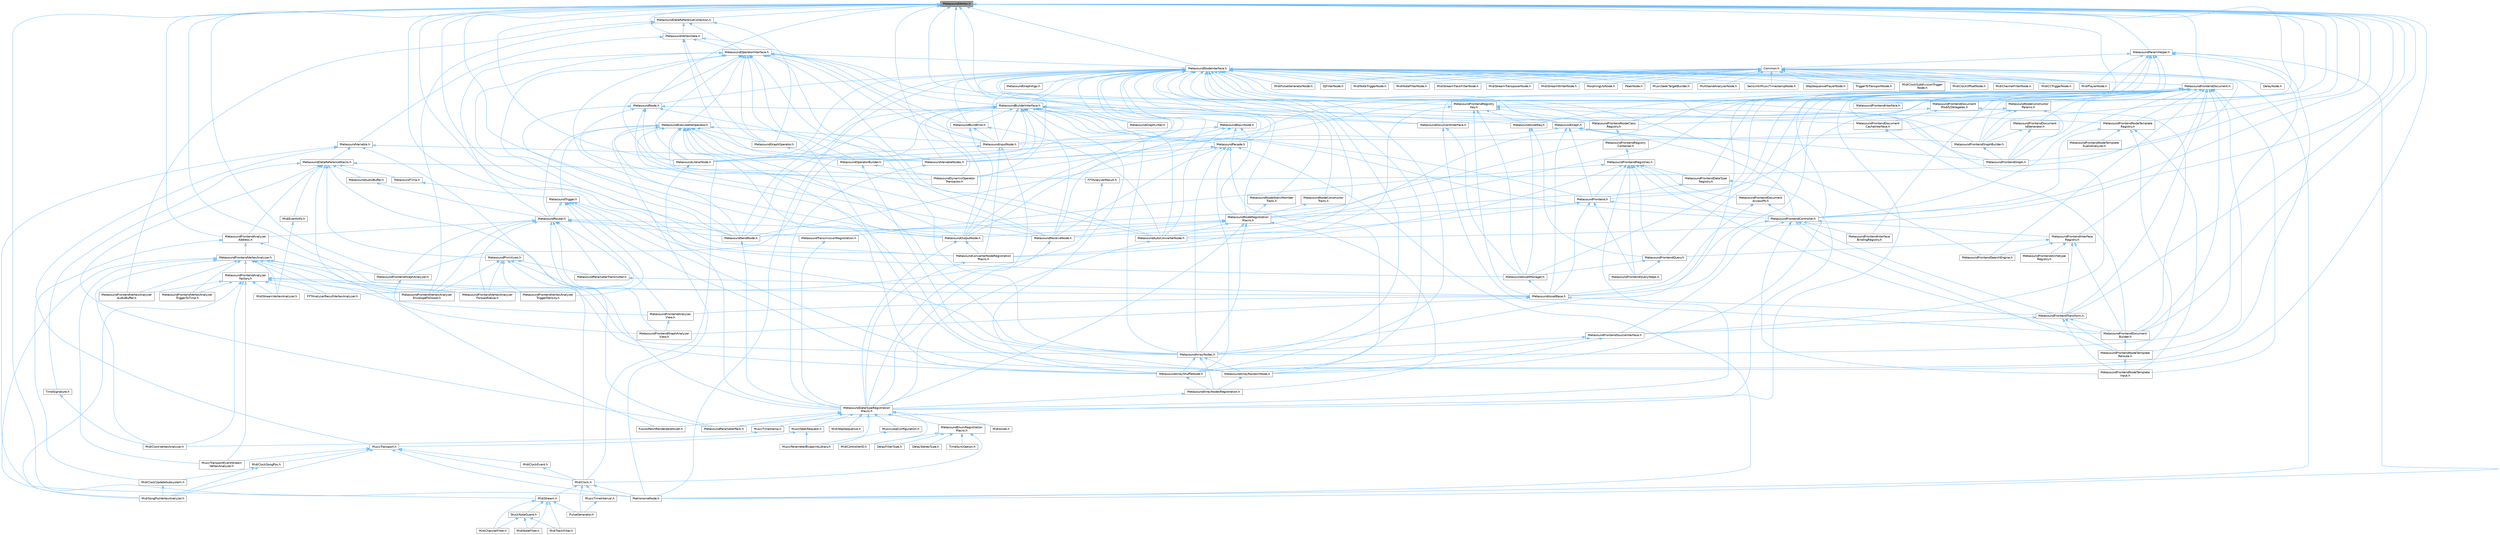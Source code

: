 digraph "MetasoundVertex.h"
{
 // INTERACTIVE_SVG=YES
 // LATEX_PDF_SIZE
  bgcolor="transparent";
  edge [fontname=Helvetica,fontsize=10,labelfontname=Helvetica,labelfontsize=10];
  node [fontname=Helvetica,fontsize=10,shape=box,height=0.2,width=0.4];
  Node1 [id="Node000001",label="MetasoundVertex.h",height=0.2,width=0.4,color="gray40", fillcolor="grey60", style="filled", fontcolor="black",tooltip=" "];
  Node1 -> Node2 [id="edge1_Node000001_Node000002",dir="back",color="steelblue1",style="solid",tooltip=" "];
  Node2 [id="Node000002",label="MetasoundArrayNodes.h",height=0.2,width=0.4,color="grey40", fillcolor="white", style="filled",URL="$de/d05/MetasoundArrayNodes_8h.html",tooltip=" "];
  Node2 -> Node3 [id="edge2_Node000002_Node000003",dir="back",color="steelblue1",style="solid",tooltip=" "];
  Node3 [id="Node000003",label="MetasoundArrayNodesRegistration.h",height=0.2,width=0.4,color="grey40", fillcolor="white", style="filled",URL="$d2/d35/MetasoundArrayNodesRegistration_8h.html",tooltip=" "];
  Node3 -> Node4 [id="edge3_Node000003_Node000004",dir="back",color="steelblue1",style="solid",tooltip=" "];
  Node4 [id="Node000004",label="MetasoundDataTypeRegistration\lMacro.h",height=0.2,width=0.4,color="grey40", fillcolor="white", style="filled",URL="$d1/d2b/MetasoundDataTypeRegistrationMacro_8h.html",tooltip=" "];
  Node4 -> Node5 [id="edge4_Node000004_Node000005",dir="back",color="steelblue1",style="solid",tooltip=" "];
  Node5 [id="Node000005",label="FusionPatchRenderableAsset.h",height=0.2,width=0.4,color="grey40", fillcolor="white", style="filled",URL="$d0/dd5/FusionPatchRenderableAsset_8h.html",tooltip=" "];
  Node4 -> Node6 [id="edge5_Node000004_Node000006",dir="back",color="steelblue1",style="solid",tooltip=" "];
  Node6 [id="Node000006",label="MetasoundEnumRegistration\lMacro.h",height=0.2,width=0.4,color="grey40", fillcolor="white", style="filled",URL="$dd/da6/MetasoundEnumRegistrationMacro_8h.html",tooltip=" "];
  Node6 -> Node7 [id="edge6_Node000006_Node000007",dir="back",color="steelblue1",style="solid",tooltip=" "];
  Node7 [id="Node000007",label="DelayFilterType.h",height=0.2,width=0.4,color="grey40", fillcolor="white", style="filled",URL="$da/d13/DelayFilterType_8h.html",tooltip=" "];
  Node6 -> Node8 [id="edge7_Node000006_Node000008",dir="back",color="steelblue1",style="solid",tooltip=" "];
  Node8 [id="Node000008",label="DelayStereoType.h",height=0.2,width=0.4,color="grey40", fillcolor="white", style="filled",URL="$d4/db3/DelayStereoType_8h.html",tooltip=" "];
  Node6 -> Node9 [id="edge8_Node000006_Node000009",dir="back",color="steelblue1",style="solid",tooltip=" "];
  Node9 [id="Node000009",label="MidiClock.h",height=0.2,width=0.4,color="grey40", fillcolor="white", style="filled",URL="$df/d88/MidiClock_8h.html",tooltip=" "];
  Node9 -> Node10 [id="edge9_Node000009_Node000010",dir="back",color="steelblue1",style="solid",tooltip=" "];
  Node10 [id="Node000010",label="MetronomeNode.h",height=0.2,width=0.4,color="grey40", fillcolor="white", style="filled",URL="$d9/daa/MetronomeNode_8h.html",tooltip=" "];
  Node9 -> Node11 [id="edge10_Node000009_Node000011",dir="back",color="steelblue1",style="solid",tooltip=" "];
  Node11 [id="Node000011",label="MidiStream.h",height=0.2,width=0.4,color="grey40", fillcolor="white", style="filled",URL="$d8/ded/MidiStream_8h.html",tooltip=" "];
  Node11 -> Node12 [id="edge11_Node000011_Node000012",dir="back",color="steelblue1",style="solid",tooltip=" "];
  Node12 [id="Node000012",label="MidiChannelFilter.h",height=0.2,width=0.4,color="grey40", fillcolor="white", style="filled",URL="$d3/dab/MidiChannelFilter_8h.html",tooltip=" "];
  Node11 -> Node13 [id="edge12_Node000011_Node000013",dir="back",color="steelblue1",style="solid",tooltip=" "];
  Node13 [id="Node000013",label="MidiNoteFilter.h",height=0.2,width=0.4,color="grey40", fillcolor="white", style="filled",URL="$d4/d05/MidiNoteFilter_8h.html",tooltip=" "];
  Node11 -> Node14 [id="edge13_Node000011_Node000014",dir="back",color="steelblue1",style="solid",tooltip=" "];
  Node14 [id="Node000014",label="MidiTrackFilter.h",height=0.2,width=0.4,color="grey40", fillcolor="white", style="filled",URL="$d0/d2f/MidiTrackFilter_8h.html",tooltip=" "];
  Node11 -> Node15 [id="edge14_Node000011_Node000015",dir="back",color="steelblue1",style="solid",tooltip=" "];
  Node15 [id="Node000015",label="PulseGenerator.h",height=0.2,width=0.4,color="grey40", fillcolor="white", style="filled",URL="$da/db3/PulseGenerator_8h.html",tooltip=" "];
  Node11 -> Node16 [id="edge15_Node000011_Node000016",dir="back",color="steelblue1",style="solid",tooltip=" "];
  Node16 [id="Node000016",label="StuckNoteGuard.h",height=0.2,width=0.4,color="grey40", fillcolor="white", style="filled",URL="$df/dcf/StuckNoteGuard_8h.html",tooltip=" "];
  Node16 -> Node12 [id="edge16_Node000016_Node000012",dir="back",color="steelblue1",style="solid",tooltip=" "];
  Node16 -> Node13 [id="edge17_Node000016_Node000013",dir="back",color="steelblue1",style="solid",tooltip=" "];
  Node16 -> Node14 [id="edge18_Node000016_Node000014",dir="back",color="steelblue1",style="solid",tooltip=" "];
  Node9 -> Node17 [id="edge19_Node000009_Node000017",dir="back",color="steelblue1",style="solid",tooltip=" "];
  Node17 [id="Node000017",label="MusicTimeInterval.h",height=0.2,width=0.4,color="grey40", fillcolor="white", style="filled",URL="$dc/da7/MusicTimeInterval_8h.html",tooltip=" "];
  Node17 -> Node15 [id="edge20_Node000017_Node000015",dir="back",color="steelblue1",style="solid",tooltip=" "];
  Node9 -> Node15 [id="edge21_Node000009_Node000015",dir="back",color="steelblue1",style="solid",tooltip=" "];
  Node6 -> Node18 [id="edge22_Node000006_Node000018",dir="back",color="steelblue1",style="solid",tooltip=" "];
  Node18 [id="Node000018",label="MidiControllerID.h",height=0.2,width=0.4,color="grey40", fillcolor="white", style="filled",URL="$d0/d53/MidiControllerID_8h.html",tooltip=" "];
  Node6 -> Node19 [id="edge23_Node000006_Node000019",dir="back",color="steelblue1",style="solid",tooltip=" "];
  Node19 [id="Node000019",label="TimeSyncOption.h",height=0.2,width=0.4,color="grey40", fillcolor="white", style="filled",URL="$d4/dc5/HarmonixMetasound_2Public_2HarmonixMetasound_2DataTypes_2TimeSyncOption_8h.html",tooltip=" "];
  Node4 -> Node20 [id="edge24_Node000004_Node000020",dir="back",color="steelblue1",style="solid",tooltip=" "];
  Node20 [id="Node000020",label="MetasoundParameterPack.h",height=0.2,width=0.4,color="grey40", fillcolor="white", style="filled",URL="$d8/d84/MetasoundParameterPack_8h.html",tooltip=" "];
  Node4 -> Node21 [id="edge25_Node000004_Node000021",dir="back",color="steelblue1",style="solid",tooltip=" "];
  Node21 [id="Node000021",label="MidiAsset.h",height=0.2,width=0.4,color="grey40", fillcolor="white", style="filled",URL="$da/d6b/MidiAsset_8h.html",tooltip=" "];
  Node4 -> Node18 [id="edge26_Node000004_Node000018",dir="back",color="steelblue1",style="solid",tooltip=" "];
  Node4 -> Node22 [id="edge27_Node000004_Node000022",dir="back",color="steelblue1",style="solid",tooltip=" "];
  Node22 [id="Node000022",label="MidiStepSequence.h",height=0.2,width=0.4,color="grey40", fillcolor="white", style="filled",URL="$de/dbc/MidiStepSequence_8h.html",tooltip=" "];
  Node4 -> Node23 [id="edge28_Node000004_Node000023",dir="back",color="steelblue1",style="solid",tooltip=" "];
  Node23 [id="Node000023",label="MusicLoopConfiguration.h",height=0.2,width=0.4,color="grey40", fillcolor="white", style="filled",URL="$de/d33/MusicLoopConfiguration_8h.html",tooltip=" "];
  Node23 -> Node24 [id="edge29_Node000023_Node000024",dir="back",color="steelblue1",style="solid",tooltip=" "];
  Node24 [id="Node000024",label="MusicParameterBlueprintLibrary.h",height=0.2,width=0.4,color="grey40", fillcolor="white", style="filled",URL="$d0/d2e/MusicParameterBlueprintLibrary_8h.html",tooltip=" "];
  Node4 -> Node24 [id="edge30_Node000004_Node000024",dir="back",color="steelblue1",style="solid",tooltip=" "];
  Node4 -> Node25 [id="edge31_Node000004_Node000025",dir="back",color="steelblue1",style="solid",tooltip=" "];
  Node25 [id="Node000025",label="MusicSeekRequest.h",height=0.2,width=0.4,color="grey40", fillcolor="white", style="filled",URL="$d0/d38/MusicSeekRequest_8h.html",tooltip=" "];
  Node25 -> Node24 [id="edge32_Node000025_Node000024",dir="back",color="steelblue1",style="solid",tooltip=" "];
  Node25 -> Node26 [id="edge33_Node000025_Node000026",dir="back",color="steelblue1",style="solid",tooltip=" "];
  Node26 [id="Node000026",label="MusicTransport.h",height=0.2,width=0.4,color="grey40", fillcolor="white", style="filled",URL="$d2/d3d/MusicTransport_8h.html",tooltip=" "];
  Node26 -> Node10 [id="edge34_Node000026_Node000010",dir="back",color="steelblue1",style="solid",tooltip=" "];
  Node26 -> Node9 [id="edge35_Node000026_Node000009",dir="back",color="steelblue1",style="solid",tooltip=" "];
  Node26 -> Node27 [id="edge36_Node000026_Node000027",dir="back",color="steelblue1",style="solid",tooltip=" "];
  Node27 [id="Node000027",label="MidiClockEvent.h",height=0.2,width=0.4,color="grey40", fillcolor="white", style="filled",URL="$d7/d7d/MidiClockEvent_8h.html",tooltip=" "];
  Node27 -> Node9 [id="edge37_Node000027_Node000009",dir="back",color="steelblue1",style="solid",tooltip=" "];
  Node26 -> Node28 [id="edge38_Node000026_Node000028",dir="back",color="steelblue1",style="solid",tooltip=" "];
  Node28 [id="Node000028",label="MidiClockSongPos.h",height=0.2,width=0.4,color="grey40", fillcolor="white", style="filled",URL="$d2/d72/MidiClockSongPos_8h.html",tooltip=" "];
  Node28 -> Node29 [id="edge39_Node000028_Node000029",dir="back",color="steelblue1",style="solid",tooltip=" "];
  Node29 [id="Node000029",label="MidiClockUpdateSubsystem.h",height=0.2,width=0.4,color="grey40", fillcolor="white", style="filled",URL="$dc/d52/MidiClockUpdateSubsystem_8h.html",tooltip=" "];
  Node29 -> Node30 [id="edge40_Node000029_Node000030",dir="back",color="steelblue1",style="solid",tooltip=" "];
  Node30 [id="Node000030",label="MidiSongPosVertexAnalyzer.h",height=0.2,width=0.4,color="grey40", fillcolor="white", style="filled",URL="$db/d10/MidiSongPosVertexAnalyzer_8h.html",tooltip=" "];
  Node28 -> Node30 [id="edge41_Node000028_Node000030",dir="back",color="steelblue1",style="solid",tooltip=" "];
  Node26 -> Node30 [id="edge42_Node000026_Node000030",dir="back",color="steelblue1",style="solid",tooltip=" "];
  Node26 -> Node31 [id="edge43_Node000026_Node000031",dir="back",color="steelblue1",style="solid",tooltip=" "];
  Node31 [id="Node000031",label="MusicTransportEventStream\lVertexAnalyzer.h",height=0.2,width=0.4,color="grey40", fillcolor="white", style="filled",URL="$d1/da4/MusicTransportEventStreamVertexAnalyzer_8h.html",tooltip=" "];
  Node4 -> Node32 [id="edge44_Node000004_Node000032",dir="back",color="steelblue1",style="solid",tooltip=" "];
  Node32 [id="Node000032",label="MusicTimestamp.h",height=0.2,width=0.4,color="grey40", fillcolor="white", style="filled",URL="$dc/d8f/MusicTimestamp_8h.html",tooltip=" "];
  Node32 -> Node33 [id="edge45_Node000032_Node000033",dir="back",color="steelblue1",style="solid",tooltip=" "];
  Node33 [id="Node000033",label="MidiClockVertexAnalyzer.h",height=0.2,width=0.4,color="grey40", fillcolor="white", style="filled",URL="$d5/dfa/MidiClockVertexAnalyzer_8h.html",tooltip=" "];
  Node2 -> Node34 [id="edge46_Node000002_Node000034",dir="back",color="steelblue1",style="solid",tooltip=" "];
  Node34 [id="Node000034",label="MetasoundArrayRandomNode.h",height=0.2,width=0.4,color="grey40", fillcolor="white", style="filled",URL="$d3/d94/MetasoundArrayRandomNode_8h.html",tooltip=" "];
  Node34 -> Node3 [id="edge47_Node000034_Node000003",dir="back",color="steelblue1",style="solid",tooltip=" "];
  Node2 -> Node35 [id="edge48_Node000002_Node000035",dir="back",color="steelblue1",style="solid",tooltip=" "];
  Node35 [id="Node000035",label="MetasoundArrayShuffleNode.h",height=0.2,width=0.4,color="grey40", fillcolor="white", style="filled",URL="$db/dcb/MetasoundArrayShuffleNode_8h.html",tooltip=" "];
  Node35 -> Node3 [id="edge49_Node000035_Node000003",dir="back",color="steelblue1",style="solid",tooltip=" "];
  Node1 -> Node35 [id="edge50_Node000001_Node000035",dir="back",color="steelblue1",style="solid",tooltip=" "];
  Node1 -> Node36 [id="edge51_Node000001_Node000036",dir="back",color="steelblue1",style="solid",tooltip=" "];
  Node36 [id="Node000036",label="MetasoundAssetBase.h",height=0.2,width=0.4,color="grey40", fillcolor="white", style="filled",URL="$d5/d81/MetasoundAssetBase_8h.html",tooltip=" "];
  Node36 -> Node37 [id="edge52_Node000036_Node000037",dir="back",color="steelblue1",style="solid",tooltip=" "];
  Node37 [id="Node000037",label="MetasoundFrontendAnalyzer\lView.h",height=0.2,width=0.4,color="grey40", fillcolor="white", style="filled",URL="$d0/d5e/MetasoundFrontendAnalyzerView_8h.html",tooltip=" "];
  Node37 -> Node38 [id="edge53_Node000037_Node000038",dir="back",color="steelblue1",style="solid",tooltip=" "];
  Node38 [id="Node000038",label="MetasoundFrontendGraphAnalyzer\lView.h",height=0.2,width=0.4,color="grey40", fillcolor="white", style="filled",URL="$d6/dd1/MetasoundFrontendGraphAnalyzerView_8h.html",tooltip=" "];
  Node36 -> Node38 [id="edge54_Node000036_Node000038",dir="back",color="steelblue1",style="solid",tooltip=" "];
  Node36 -> Node39 [id="edge55_Node000036_Node000039",dir="back",color="steelblue1",style="solid",tooltip=" "];
  Node39 [id="Node000039",label="MetasoundFrontendTransform.h",height=0.2,width=0.4,color="grey40", fillcolor="white", style="filled",URL="$dc/d48/MetasoundFrontendTransform_8h.html",tooltip=" "];
  Node39 -> Node40 [id="edge56_Node000039_Node000040",dir="back",color="steelblue1",style="solid",tooltip=" "];
  Node40 [id="Node000040",label="MetasoundFrontendDocument\lBuilder.h",height=0.2,width=0.4,color="grey40", fillcolor="white", style="filled",URL="$da/dfa/MetasoundFrontendDocumentBuilder_8h.html",tooltip=" "];
  Node40 -> Node41 [id="edge57_Node000040_Node000041",dir="back",color="steelblue1",style="solid",tooltip=" "];
  Node41 [id="Node000041",label="MetasoundFrontendNodeTemplate\lReroute.h",height=0.2,width=0.4,color="grey40", fillcolor="white", style="filled",URL="$d7/d33/MetasoundFrontendNodeTemplateReroute_8h.html",tooltip=" "];
  Node41 -> Node42 [id="edge58_Node000041_Node000042",dir="back",color="steelblue1",style="solid",tooltip=" "];
  Node42 [id="Node000042",label="MetasoundFrontendNodeTemplate\lInput.h",height=0.2,width=0.4,color="grey40", fillcolor="white", style="filled",URL="$d6/d69/MetasoundFrontendNodeTemplateInput_8h.html",tooltip=" "];
  Node39 -> Node42 [id="edge59_Node000039_Node000042",dir="back",color="steelblue1",style="solid",tooltip=" "];
  Node39 -> Node41 [id="edge60_Node000039_Node000041",dir="back",color="steelblue1",style="solid",tooltip=" "];
  Node39 -> Node43 [id="edge61_Node000039_Node000043",dir="back",color="steelblue1",style="solid",tooltip=" "];
  Node43 [id="Node000043",label="MetasoundFrontendSourceInterface.h",height=0.2,width=0.4,color="grey40", fillcolor="white", style="filled",URL="$de/db5/MetasoundFrontendSourceInterface_8h.html",tooltip=" "];
  Node43 -> Node2 [id="edge62_Node000043_Node000002",dir="back",color="steelblue1",style="solid",tooltip=" "];
  Node43 -> Node34 [id="edge63_Node000043_Node000034",dir="back",color="steelblue1",style="solid",tooltip=" "];
  Node43 -> Node35 [id="edge64_Node000043_Node000035",dir="back",color="steelblue1",style="solid",tooltip=" "];
  Node1 -> Node44 [id="edge65_Node000001_Node000044",dir="back",color="steelblue1",style="solid",tooltip=" "];
  Node44 [id="Node000044",label="MetasoundAssetKey.h",height=0.2,width=0.4,color="grey40", fillcolor="white", style="filled",URL="$d9/d63/MetasoundAssetKey_8h.html",tooltip=" "];
  Node44 -> Node45 [id="edge66_Node000044_Node000045",dir="back",color="steelblue1",style="solid",tooltip=" "];
  Node45 [id="Node000045",label="MetasoundAssetManager.h",height=0.2,width=0.4,color="grey40", fillcolor="white", style="filled",URL="$dd/da3/MetasoundAssetManager_8h.html",tooltip=" "];
  Node45 -> Node36 [id="edge67_Node000045_Node000036",dir="back",color="steelblue1",style="solid",tooltip=" "];
  Node44 -> Node46 [id="edge68_Node000044_Node000046",dir="back",color="steelblue1",style="solid",tooltip=" "];
  Node46 [id="Node000046",label="MetasoundFrontendQuery.h",height=0.2,width=0.4,color="grey40", fillcolor="white", style="filled",URL="$d6/dba/MetasoundFrontendQuery_8h.html",tooltip=" "];
  Node46 -> Node45 [id="edge69_Node000046_Node000045",dir="back",color="steelblue1",style="solid",tooltip=" "];
  Node46 -> Node47 [id="edge70_Node000046_Node000047",dir="back",color="steelblue1",style="solid",tooltip=" "];
  Node47 [id="Node000047",label="MetasoundFrontendQuerySteps.h",height=0.2,width=0.4,color="grey40", fillcolor="white", style="filled",URL="$d1/d63/MetasoundFrontendQuerySteps_8h.html",tooltip=" "];
  Node1 -> Node45 [id="edge71_Node000001_Node000045",dir="back",color="steelblue1",style="solid",tooltip=" "];
  Node1 -> Node48 [id="edge72_Node000001_Node000048",dir="back",color="steelblue1",style="solid",tooltip=" "];
  Node48 [id="Node000048",label="MetasoundAutoConverterNode.h",height=0.2,width=0.4,color="grey40", fillcolor="white", style="filled",URL="$de/d7e/MetasoundAutoConverterNode_8h.html",tooltip=" "];
  Node48 -> Node4 [id="edge73_Node000048_Node000004",dir="back",color="steelblue1",style="solid",tooltip=" "];
  Node1 -> Node49 [id="edge74_Node000001_Node000049",dir="back",color="steelblue1",style="solid",tooltip=" "];
  Node49 [id="Node000049",label="MetasoundConverterNodeRegistration\lMacro.h",height=0.2,width=0.4,color="grey40", fillcolor="white", style="filled",URL="$d1/de5/MetasoundConverterNodeRegistrationMacro_8h.html",tooltip=" "];
  Node49 -> Node4 [id="edge75_Node000049_Node000004",dir="back",color="steelblue1",style="solid",tooltip=" "];
  Node1 -> Node50 [id="edge76_Node000001_Node000050",dir="back",color="steelblue1",style="solid",tooltip=" "];
  Node50 [id="Node000050",label="MetasoundDataReferenceCollection.h",height=0.2,width=0.4,color="grey40", fillcolor="white", style="filled",URL="$dd/dd2/MetasoundDataReferenceCollection_8h.html",tooltip=" "];
  Node50 -> Node51 [id="edge77_Node000050_Node000051",dir="back",color="steelblue1",style="solid",tooltip=" "];
  Node51 [id="Node000051",label="MetasoundFrontendVertexAnalyzer\lAudioBuffer.h",height=0.2,width=0.4,color="grey40", fillcolor="white", style="filled",URL="$d2/db9/MetasoundFrontendVertexAnalyzerAudioBuffer_8h.html",tooltip=" "];
  Node50 -> Node52 [id="edge78_Node000050_Node000052",dir="back",color="steelblue1",style="solid",tooltip=" "];
  Node52 [id="Node000052",label="MetasoundFrontendVertexAnalyzer\lEnvelopeFollower.h",height=0.2,width=0.4,color="grey40", fillcolor="white", style="filled",URL="$d1/deb/MetasoundFrontendVertexAnalyzerEnvelopeFollower_8h.html",tooltip=" "];
  Node50 -> Node53 [id="edge79_Node000050_Node000053",dir="back",color="steelblue1",style="solid",tooltip=" "];
  Node53 [id="Node000053",label="MetasoundGraphOperator.h",height=0.2,width=0.4,color="grey40", fillcolor="white", style="filled",URL="$d2/dd4/MetasoundGraphOperator_8h.html",tooltip=" "];
  Node53 -> Node54 [id="edge80_Node000053_Node000054",dir="back",color="steelblue1",style="solid",tooltip=" "];
  Node54 [id="Node000054",label="MetasoundOperatorBuilder.h",height=0.2,width=0.4,color="grey40", fillcolor="white", style="filled",URL="$de/d63/MetasoundOperatorBuilder_8h.html",tooltip=" "];
  Node54 -> Node34 [id="edge81_Node000054_Node000034",dir="back",color="steelblue1",style="solid",tooltip=" "];
  Node54 -> Node55 [id="edge82_Node000054_Node000055",dir="back",color="steelblue1",style="solid",tooltip=" "];
  Node55 [id="Node000055",label="MetasoundDynamicOperator\lTransactor.h",height=0.2,width=0.4,color="grey40", fillcolor="white", style="filled",URL="$dc/dbd/MetasoundDynamicOperatorTransactor_8h.html",tooltip=" "];
  Node50 -> Node56 [id="edge83_Node000050_Node000056",dir="back",color="steelblue1",style="solid",tooltip=" "];
  Node56 [id="Node000056",label="MetasoundOperatorInterface.h",height=0.2,width=0.4,color="grey40", fillcolor="white", style="filled",URL="$dd/d27/MetasoundOperatorInterface_8h.html",tooltip=" "];
  Node56 -> Node2 [id="edge84_Node000056_Node000002",dir="back",color="steelblue1",style="solid",tooltip=" "];
  Node56 -> Node35 [id="edge85_Node000056_Node000035",dir="back",color="steelblue1",style="solid",tooltip=" "];
  Node56 -> Node48 [id="edge86_Node000056_Node000048",dir="back",color="steelblue1",style="solid",tooltip=" "];
  Node56 -> Node57 [id="edge87_Node000056_Node000057",dir="back",color="steelblue1",style="solid",tooltip=" "];
  Node57 [id="Node000057",label="MetasoundBuildError.h",height=0.2,width=0.4,color="grey40", fillcolor="white", style="filled",URL="$d6/d6d/MetasoundBuildError_8h.html",tooltip=" "];
  Node57 -> Node48 [id="edge88_Node000057_Node000048",dir="back",color="steelblue1",style="solid",tooltip=" "];
  Node57 -> Node58 [id="edge89_Node000057_Node000058",dir="back",color="steelblue1",style="solid",tooltip=" "];
  Node58 [id="Node000058",label="MetasoundInputNode.h",height=0.2,width=0.4,color="grey40", fillcolor="white", style="filled",URL="$d3/d30/MetasoundInputNode_8h.html",tooltip=" "];
  Node58 -> Node49 [id="edge90_Node000058_Node000049",dir="back",color="steelblue1",style="solid",tooltip=" "];
  Node58 -> Node4 [id="edge91_Node000058_Node000004",dir="back",color="steelblue1",style="solid",tooltip=" "];
  Node58 -> Node59 [id="edge92_Node000058_Node000059",dir="back",color="steelblue1",style="solid",tooltip=" "];
  Node59 [id="Node000059",label="MetasoundLiteralNode.h",height=0.2,width=0.4,color="grey40", fillcolor="white", style="filled",URL="$db/d1d/MetasoundLiteralNode_8h.html",tooltip=" "];
  Node59 -> Node4 [id="edge93_Node000059_Node000004",dir="back",color="steelblue1",style="solid",tooltip=" "];
  Node57 -> Node60 [id="edge94_Node000057_Node000060",dir="back",color="steelblue1",style="solid",tooltip=" "];
  Node60 [id="Node000060",label="MetasoundOutputNode.h",height=0.2,width=0.4,color="grey40", fillcolor="white", style="filled",URL="$d5/d06/MetasoundOutputNode_8h.html",tooltip=" "];
  Node60 -> Node49 [id="edge95_Node000060_Node000049",dir="back",color="steelblue1",style="solid",tooltip=" "];
  Node60 -> Node4 [id="edge96_Node000060_Node000004",dir="back",color="steelblue1",style="solid",tooltip=" "];
  Node56 -> Node61 [id="edge97_Node000056_Node000061",dir="back",color="steelblue1",style="solid",tooltip=" "];
  Node61 [id="Node000061",label="MetasoundBuilderInterface.h",height=0.2,width=0.4,color="grey40", fillcolor="white", style="filled",URL="$d9/d0d/MetasoundBuilderInterface_8h.html",tooltip=" "];
  Node61 -> Node2 [id="edge98_Node000061_Node000002",dir="back",color="steelblue1",style="solid",tooltip=" "];
  Node61 -> Node35 [id="edge99_Node000061_Node000035",dir="back",color="steelblue1",style="solid",tooltip=" "];
  Node61 -> Node48 [id="edge100_Node000061_Node000048",dir="back",color="steelblue1",style="solid",tooltip=" "];
  Node61 -> Node57 [id="edge101_Node000061_Node000057",dir="back",color="steelblue1",style="solid",tooltip=" "];
  Node61 -> Node62 [id="edge102_Node000061_Node000062",dir="back",color="steelblue1",style="solid",tooltip=" "];
  Node62 [id="Node000062",label="MetasoundDocumentInterface.h",height=0.2,width=0.4,color="grey40", fillcolor="white", style="filled",URL="$dd/dfb/MetasoundDocumentInterface_8h.html",tooltip=" "];
  Node62 -> Node45 [id="edge103_Node000062_Node000045",dir="back",color="steelblue1",style="solid",tooltip=" "];
  Node62 -> Node40 [id="edge104_Node000062_Node000040",dir="back",color="steelblue1",style="solid",tooltip=" "];
  Node61 -> Node55 [id="edge105_Node000061_Node000055",dir="back",color="steelblue1",style="solid",tooltip=" "];
  Node61 -> Node63 [id="edge106_Node000061_Node000063",dir="back",color="steelblue1",style="solid",tooltip=" "];
  Node63 [id="Node000063",label="MetasoundFacade.h",height=0.2,width=0.4,color="grey40", fillcolor="white", style="filled",URL="$d2/deb/MetasoundFacade_8h.html",tooltip=" "];
  Node63 -> Node2 [id="edge107_Node000063_Node000002",dir="back",color="steelblue1",style="solid",tooltip=" "];
  Node63 -> Node34 [id="edge108_Node000063_Node000034",dir="back",color="steelblue1",style="solid",tooltip=" "];
  Node63 -> Node35 [id="edge109_Node000063_Node000035",dir="back",color="steelblue1",style="solid",tooltip=" "];
  Node63 -> Node64 [id="edge110_Node000063_Node000064",dir="back",color="steelblue1",style="solid",tooltip=" "];
  Node64 [id="Node000064",label="MetasoundReceiveNode.h",height=0.2,width=0.4,color="grey40", fillcolor="white", style="filled",URL="$d3/d08/MetasoundReceiveNode_8h.html",tooltip=" "];
  Node64 -> Node4 [id="edge111_Node000064_Node000004",dir="back",color="steelblue1",style="solid",tooltip=" "];
  Node63 -> Node65 [id="edge112_Node000063_Node000065",dir="back",color="steelblue1",style="solid",tooltip=" "];
  Node65 [id="Node000065",label="MetasoundSendNode.h",height=0.2,width=0.4,color="grey40", fillcolor="white", style="filled",URL="$dc/dca/MetasoundSendNode_8h.html",tooltip=" "];
  Node65 -> Node4 [id="edge113_Node000065_Node000004",dir="back",color="steelblue1",style="solid",tooltip=" "];
  Node63 -> Node66 [id="edge114_Node000063_Node000066",dir="back",color="steelblue1",style="solid",tooltip=" "];
  Node66 [id="Node000066",label="MetasoundVariableNodes.h",height=0.2,width=0.4,color="grey40", fillcolor="white", style="filled",URL="$d8/d34/MetasoundVariableNodes_8h.html",tooltip=" "];
  Node66 -> Node4 [id="edge115_Node000066_Node000004",dir="back",color="steelblue1",style="solid",tooltip=" "];
  Node63 -> Node10 [id="edge116_Node000063_Node000010",dir="back",color="steelblue1",style="solid",tooltip=" "];
  Node61 -> Node67 [id="edge117_Node000061_Node000067",dir="back",color="steelblue1",style="solid",tooltip=" "];
  Node67 [id="Node000067",label="MetasoundFrontend.h",height=0.2,width=0.4,color="grey40", fillcolor="white", style="filled",URL="$d4/d31/MetasoundFrontend_8h.html",tooltip=" "];
  Node67 -> Node36 [id="edge118_Node000067_Node000036",dir="back",color="steelblue1",style="solid",tooltip=" "];
  Node67 -> Node48 [id="edge119_Node000067_Node000048",dir="back",color="steelblue1",style="solid",tooltip=" "];
  Node67 -> Node68 [id="edge120_Node000067_Node000068",dir="back",color="steelblue1",style="solid",tooltip=" "];
  Node68 [id="Node000068",label="MetasoundFrontendController.h",height=0.2,width=0.4,color="grey40", fillcolor="white", style="filled",URL="$d0/d64/MetasoundFrontendController_8h.html",tooltip=" "];
  Node68 -> Node36 [id="edge121_Node000068_Node000036",dir="back",color="steelblue1",style="solid",tooltip=" "];
  Node68 -> Node69 [id="edge122_Node000068_Node000069",dir="back",color="steelblue1",style="solid",tooltip=" "];
  Node69 [id="Node000069",label="MetasoundFrontendInterface\lBindingRegistry.h",height=0.2,width=0.4,color="grey40", fillcolor="white", style="filled",URL="$da/de4/MetasoundFrontendInterfaceBindingRegistry_8h.html",tooltip=" "];
  Node68 -> Node70 [id="edge123_Node000068_Node000070",dir="back",color="steelblue1",style="solid",tooltip=" "];
  Node70 [id="Node000070",label="MetasoundFrontendInterface\lRegistry.h",height=0.2,width=0.4,color="grey40", fillcolor="white", style="filled",URL="$d7/d91/MetasoundFrontendInterfaceRegistry_8h.html",tooltip=" "];
  Node70 -> Node71 [id="edge124_Node000070_Node000071",dir="back",color="steelblue1",style="solid",tooltip=" "];
  Node71 [id="Node000071",label="MetasoundFrontendArchetype\lRegistry.h",height=0.2,width=0.4,color="grey40", fillcolor="white", style="filled",URL="$db/d0e/MetasoundFrontendArchetypeRegistry_8h.html",tooltip=" "];
  Node70 -> Node40 [id="edge125_Node000070_Node000040",dir="back",color="steelblue1",style="solid",tooltip=" "];
  Node70 -> Node46 [id="edge126_Node000070_Node000046",dir="back",color="steelblue1",style="solid",tooltip=" "];
  Node70 -> Node72 [id="edge127_Node000070_Node000072",dir="back",color="steelblue1",style="solid",tooltip=" "];
  Node72 [id="Node000072",label="MetasoundFrontendSearchEngine.h",height=0.2,width=0.4,color="grey40", fillcolor="white", style="filled",URL="$d3/de8/MetasoundFrontendSearchEngine_8h.html",tooltip=" "];
  Node70 -> Node39 [id="edge128_Node000070_Node000039",dir="back",color="steelblue1",style="solid",tooltip=" "];
  Node68 -> Node42 [id="edge129_Node000068_Node000042",dir="back",color="steelblue1",style="solid",tooltip=" "];
  Node68 -> Node41 [id="edge130_Node000068_Node000041",dir="back",color="steelblue1",style="solid",tooltip=" "];
  Node68 -> Node43 [id="edge131_Node000068_Node000043",dir="back",color="steelblue1",style="solid",tooltip=" "];
  Node68 -> Node39 [id="edge132_Node000068_Node000039",dir="back",color="steelblue1",style="solid",tooltip=" "];
  Node67 -> Node47 [id="edge133_Node000067_Node000047",dir="back",color="steelblue1",style="solid",tooltip=" "];
  Node67 -> Node73 [id="edge134_Node000067_Node000073",dir="back",color="steelblue1",style="solid",tooltip=" "];
  Node73 [id="Node000073",label="MetasoundNodeRegistration\lMacro.h",height=0.2,width=0.4,color="grey40", fillcolor="white", style="filled",URL="$d3/d0b/MetasoundNodeRegistrationMacro_8h.html",tooltip=" "];
  Node73 -> Node2 [id="edge135_Node000073_Node000002",dir="back",color="steelblue1",style="solid",tooltip=" "];
  Node73 -> Node3 [id="edge136_Node000073_Node000003",dir="back",color="steelblue1",style="solid",tooltip=" "];
  Node73 -> Node48 [id="edge137_Node000073_Node000048",dir="back",color="steelblue1",style="solid",tooltip=" "];
  Node73 -> Node4 [id="edge138_Node000073_Node000004",dir="back",color="steelblue1",style="solid",tooltip=" "];
  Node73 -> Node60 [id="edge139_Node000073_Node000060",dir="back",color="steelblue1",style="solid",tooltip=" "];
  Node73 -> Node64 [id="edge140_Node000073_Node000064",dir="back",color="steelblue1",style="solid",tooltip=" "];
  Node73 -> Node65 [id="edge141_Node000073_Node000065",dir="back",color="steelblue1",style="solid",tooltip=" "];
  Node61 -> Node68 [id="edge142_Node000061_Node000068",dir="back",color="steelblue1",style="solid",tooltip=" "];
  Node61 -> Node74 [id="edge143_Node000061_Node000074",dir="back",color="steelblue1",style="solid",tooltip=" "];
  Node74 [id="Node000074",label="MetasoundFrontendGraphAnalyzer.h",height=0.2,width=0.4,color="grey40", fillcolor="white", style="filled",URL="$de/d04/MetasoundFrontendGraphAnalyzer_8h.html",tooltip=" "];
  Node74 -> Node38 [id="edge144_Node000074_Node000038",dir="back",color="steelblue1",style="solid",tooltip=" "];
  Node61 -> Node75 [id="edge145_Node000061_Node000075",dir="back",color="steelblue1",style="solid",tooltip=" "];
  Node75 [id="Node000075",label="MetasoundGraph.h",height=0.2,width=0.4,color="grey40", fillcolor="white", style="filled",URL="$de/d89/MetasoundGraph_8h.html",tooltip=" "];
  Node75 -> Node36 [id="edge146_Node000075_Node000036",dir="back",color="steelblue1",style="solid",tooltip=" "];
  Node75 -> Node55 [id="edge147_Node000075_Node000055",dir="back",color="steelblue1",style="solid",tooltip=" "];
  Node75 -> Node67 [id="edge148_Node000075_Node000067",dir="back",color="steelblue1",style="solid",tooltip=" "];
  Node75 -> Node68 [id="edge149_Node000075_Node000068",dir="back",color="steelblue1",style="solid",tooltip=" "];
  Node75 -> Node76 [id="edge150_Node000075_Node000076",dir="back",color="steelblue1",style="solid",tooltip=" "];
  Node76 [id="Node000076",label="MetasoundFrontendGraph.h",height=0.2,width=0.4,color="grey40", fillcolor="white", style="filled",URL="$db/d4b/MetasoundFrontendGraph_8h.html",tooltip=" "];
  Node75 -> Node77 [id="edge151_Node000075_Node000077",dir="back",color="steelblue1",style="solid",tooltip=" "];
  Node77 [id="Node000077",label="MetasoundFrontendGraphBuilder.h",height=0.2,width=0.4,color="grey40", fillcolor="white", style="filled",URL="$d4/d98/MetasoundFrontendGraphBuilder_8h.html",tooltip=" "];
  Node77 -> Node76 [id="edge152_Node000077_Node000076",dir="back",color="steelblue1",style="solid",tooltip=" "];
  Node61 -> Node78 [id="edge153_Node000061_Node000078",dir="back",color="steelblue1",style="solid",tooltip=" "];
  Node78 [id="Node000078",label="MetasoundGraphLinter.h",height=0.2,width=0.4,color="grey40", fillcolor="white", style="filled",URL="$de/d0a/MetasoundGraphLinter_8h.html",tooltip=" "];
  Node61 -> Node58 [id="edge154_Node000061_Node000058",dir="back",color="steelblue1",style="solid",tooltip=" "];
  Node61 -> Node59 [id="edge155_Node000061_Node000059",dir="back",color="steelblue1",style="solid",tooltip=" "];
  Node61 -> Node54 [id="edge156_Node000061_Node000054",dir="back",color="steelblue1",style="solid",tooltip=" "];
  Node61 -> Node60 [id="edge157_Node000061_Node000060",dir="back",color="steelblue1",style="solid",tooltip=" "];
  Node61 -> Node64 [id="edge158_Node000061_Node000064",dir="back",color="steelblue1",style="solid",tooltip=" "];
  Node61 -> Node65 [id="edge159_Node000061_Node000065",dir="back",color="steelblue1",style="solid",tooltip=" "];
  Node61 -> Node66 [id="edge160_Node000061_Node000066",dir="back",color="steelblue1",style="solid",tooltip=" "];
  Node56 -> Node49 [id="edge161_Node000056_Node000049",dir="back",color="steelblue1",style="solid",tooltip=" "];
  Node56 -> Node62 [id="edge162_Node000056_Node000062",dir="back",color="steelblue1",style="solid",tooltip=" "];
  Node56 -> Node55 [id="edge163_Node000056_Node000055",dir="back",color="steelblue1",style="solid",tooltip=" "];
  Node56 -> Node79 [id="edge164_Node000056_Node000079",dir="back",color="steelblue1",style="solid",tooltip=" "];
  Node79 [id="Node000079",label="MetasoundExecutableOperator.h",height=0.2,width=0.4,color="grey40", fillcolor="white", style="filled",URL="$d3/d63/MetasoundExecutableOperator_8h.html",tooltip=" "];
  Node79 -> Node2 [id="edge165_Node000079_Node000002",dir="back",color="steelblue1",style="solid",tooltip=" "];
  Node79 -> Node34 [id="edge166_Node000079_Node000034",dir="back",color="steelblue1",style="solid",tooltip=" "];
  Node79 -> Node35 [id="edge167_Node000079_Node000035",dir="back",color="steelblue1",style="solid",tooltip=" "];
  Node79 -> Node48 [id="edge168_Node000079_Node000048",dir="back",color="steelblue1",style="solid",tooltip=" "];
  Node79 -> Node53 [id="edge169_Node000079_Node000053",dir="back",color="steelblue1",style="solid",tooltip=" "];
  Node79 -> Node58 [id="edge170_Node000079_Node000058",dir="back",color="steelblue1",style="solid",tooltip=" "];
  Node79 -> Node59 [id="edge171_Node000079_Node000059",dir="back",color="steelblue1",style="solid",tooltip=" "];
  Node79 -> Node60 [id="edge172_Node000079_Node000060",dir="back",color="steelblue1",style="solid",tooltip=" "];
  Node79 -> Node64 [id="edge173_Node000079_Node000064",dir="back",color="steelblue1",style="solid",tooltip=" "];
  Node79 -> Node80 [id="edge174_Node000079_Node000080",dir="back",color="steelblue1",style="solid",tooltip=" "];
  Node80 [id="Node000080",label="MetasoundRouter.h",height=0.2,width=0.4,color="grey40", fillcolor="white", style="filled",URL="$da/d1c/MetasoundRouter_8h.html",tooltip=" "];
  Node80 -> Node81 [id="edge175_Node000080_Node000081",dir="back",color="steelblue1",style="solid",tooltip=" "];
  Node81 [id="Node000081",label="MetasoundFrontendAnalyzer\lAddress.h",height=0.2,width=0.4,color="grey40", fillcolor="white", style="filled",URL="$d0/dd8/MetasoundFrontendAnalyzerAddress_8h.html",tooltip=" "];
  Node81 -> Node82 [id="edge176_Node000081_Node000082",dir="back",color="steelblue1",style="solid",tooltip=" "];
  Node82 [id="Node000082",label="MetasoundFrontendVertexAnalyzer.h",height=0.2,width=0.4,color="grey40", fillcolor="white", style="filled",URL="$db/d7d/MetasoundFrontendVertexAnalyzer_8h.html",tooltip=" "];
  Node82 -> Node83 [id="edge177_Node000082_Node000083",dir="back",color="steelblue1",style="solid",tooltip=" "];
  Node83 [id="Node000083",label="FFTAnalyzerResultVertexAnalyzer.h",height=0.2,width=0.4,color="grey40", fillcolor="white", style="filled",URL="$d6/d38/FFTAnalyzerResultVertexAnalyzer_8h.html",tooltip=" "];
  Node82 -> Node84 [id="edge178_Node000082_Node000084",dir="back",color="steelblue1",style="solid",tooltip=" "];
  Node84 [id="Node000084",label="MetasoundFrontendAnalyzer\lFactory.h",height=0.2,width=0.4,color="grey40", fillcolor="white", style="filled",URL="$d1/dc2/MetasoundFrontendAnalyzerFactory_8h.html",tooltip=" "];
  Node84 -> Node83 [id="edge179_Node000084_Node000083",dir="back",color="steelblue1",style="solid",tooltip=" "];
  Node84 -> Node51 [id="edge180_Node000084_Node000051",dir="back",color="steelblue1",style="solid",tooltip=" "];
  Node84 -> Node52 [id="edge181_Node000084_Node000052",dir="back",color="steelblue1",style="solid",tooltip=" "];
  Node84 -> Node85 [id="edge182_Node000084_Node000085",dir="back",color="steelblue1",style="solid",tooltip=" "];
  Node85 [id="Node000085",label="MetasoundFrontendVertexAnalyzer\lForwardValue.h",height=0.2,width=0.4,color="grey40", fillcolor="white", style="filled",URL="$d2/d15/MetasoundFrontendVertexAnalyzerForwardValue_8h.html",tooltip=" "];
  Node84 -> Node86 [id="edge183_Node000084_Node000086",dir="back",color="steelblue1",style="solid",tooltip=" "];
  Node86 [id="Node000086",label="MetasoundFrontendVertexAnalyzer\lTriggerDensity.h",height=0.2,width=0.4,color="grey40", fillcolor="white", style="filled",URL="$dd/df1/MetasoundFrontendVertexAnalyzerTriggerDensity_8h.html",tooltip=" "];
  Node84 -> Node87 [id="edge184_Node000084_Node000087",dir="back",color="steelblue1",style="solid",tooltip=" "];
  Node87 [id="Node000087",label="MetasoundFrontendVertexAnalyzer\lTriggerToTime.h",height=0.2,width=0.4,color="grey40", fillcolor="white", style="filled",URL="$d1/d93/MetasoundFrontendVertexAnalyzerTriggerToTime_8h.html",tooltip=" "];
  Node84 -> Node33 [id="edge185_Node000084_Node000033",dir="back",color="steelblue1",style="solid",tooltip=" "];
  Node84 -> Node30 [id="edge186_Node000084_Node000030",dir="back",color="steelblue1",style="solid",tooltip=" "];
  Node84 -> Node88 [id="edge187_Node000084_Node000088",dir="back",color="steelblue1",style="solid",tooltip=" "];
  Node88 [id="Node000088",label="MidiStreamVertexAnalyzer.h",height=0.2,width=0.4,color="grey40", fillcolor="white", style="filled",URL="$da/d0f/MidiStreamVertexAnalyzer_8h.html",tooltip=" "];
  Node84 -> Node31 [id="edge188_Node000084_Node000031",dir="back",color="steelblue1",style="solid",tooltip=" "];
  Node82 -> Node37 [id="edge189_Node000082_Node000037",dir="back",color="steelblue1",style="solid",tooltip=" "];
  Node82 -> Node74 [id="edge190_Node000082_Node000074",dir="back",color="steelblue1",style="solid",tooltip=" "];
  Node82 -> Node51 [id="edge191_Node000082_Node000051",dir="back",color="steelblue1",style="solid",tooltip=" "];
  Node82 -> Node52 [id="edge192_Node000082_Node000052",dir="back",color="steelblue1",style="solid",tooltip=" "];
  Node82 -> Node85 [id="edge193_Node000082_Node000085",dir="back",color="steelblue1",style="solid",tooltip=" "];
  Node82 -> Node87 [id="edge194_Node000082_Node000087",dir="back",color="steelblue1",style="solid",tooltip=" "];
  Node82 -> Node33 [id="edge195_Node000082_Node000033",dir="back",color="steelblue1",style="solid",tooltip=" "];
  Node82 -> Node30 [id="edge196_Node000082_Node000030",dir="back",color="steelblue1",style="solid",tooltip=" "];
  Node82 -> Node88 [id="edge197_Node000082_Node000088",dir="back",color="steelblue1",style="solid",tooltip=" "];
  Node82 -> Node31 [id="edge198_Node000082_Node000031",dir="back",color="steelblue1",style="solid",tooltip=" "];
  Node81 -> Node85 [id="edge199_Node000081_Node000085",dir="back",color="steelblue1",style="solid",tooltip=" "];
  Node81 -> Node29 [id="edge200_Node000081_Node000029",dir="back",color="steelblue1",style="solid",tooltip=" "];
  Node80 -> Node37 [id="edge201_Node000080_Node000037",dir="back",color="steelblue1",style="solid",tooltip=" "];
  Node80 -> Node74 [id="edge202_Node000080_Node000074",dir="back",color="steelblue1",style="solid",tooltip=" "];
  Node80 -> Node38 [id="edge203_Node000080_Node000038",dir="back",color="steelblue1",style="solid",tooltip=" "];
  Node80 -> Node52 [id="edge204_Node000080_Node000052",dir="back",color="steelblue1",style="solid",tooltip=" "];
  Node80 -> Node85 [id="edge205_Node000080_Node000085",dir="back",color="steelblue1",style="solid",tooltip=" "];
  Node80 -> Node20 [id="edge206_Node000080_Node000020",dir="back",color="steelblue1",style="solid",tooltip=" "];
  Node80 -> Node89 [id="edge207_Node000080_Node000089",dir="back",color="steelblue1",style="solid",tooltip=" "];
  Node89 [id="Node000089",label="MetasoundParameterTransmitter.h",height=0.2,width=0.4,color="grey40", fillcolor="white", style="filled",URL="$d7/d27/MetasoundParameterTransmitter_8h.html",tooltip=" "];
  Node89 -> Node36 [id="edge208_Node000089_Node000036",dir="back",color="steelblue1",style="solid",tooltip=" "];
  Node80 -> Node64 [id="edge209_Node000080_Node000064",dir="back",color="steelblue1",style="solid",tooltip=" "];
  Node80 -> Node65 [id="edge210_Node000080_Node000065",dir="back",color="steelblue1",style="solid",tooltip=" "];
  Node80 -> Node90 [id="edge211_Node000080_Node000090",dir="back",color="steelblue1",style="solid",tooltip=" "];
  Node90 [id="Node000090",label="MetasoundTransmissionRegistration.h",height=0.2,width=0.4,color="grey40", fillcolor="white", style="filled",URL="$d8/da5/MetasoundTransmissionRegistration_8h.html",tooltip=" "];
  Node90 -> Node4 [id="edge212_Node000090_Node000004",dir="back",color="steelblue1",style="solid",tooltip=" "];
  Node79 -> Node65 [id="edge213_Node000079_Node000065",dir="back",color="steelblue1",style="solid",tooltip=" "];
  Node79 -> Node91 [id="edge214_Node000079_Node000091",dir="back",color="steelblue1",style="solid",tooltip=" "];
  Node91 [id="Node000091",label="MetasoundTrigger.h",height=0.2,width=0.4,color="grey40", fillcolor="white", style="filled",URL="$d1/d5d/MetasoundTrigger_8h.html",tooltip=" "];
  Node91 -> Node2 [id="edge215_Node000091_Node000002",dir="back",color="steelblue1",style="solid",tooltip=" "];
  Node91 -> Node34 [id="edge216_Node000091_Node000034",dir="back",color="steelblue1",style="solid",tooltip=" "];
  Node91 -> Node35 [id="edge217_Node000091_Node000035",dir="back",color="steelblue1",style="solid",tooltip=" "];
  Node91 -> Node85 [id="edge218_Node000091_Node000085",dir="back",color="steelblue1",style="solid",tooltip=" "];
  Node91 -> Node86 [id="edge219_Node000091_Node000086",dir="back",color="steelblue1",style="solid",tooltip=" "];
  Node91 -> Node80 [id="edge220_Node000091_Node000080",dir="back",color="steelblue1",style="solid",tooltip=" "];
  Node79 -> Node66 [id="edge221_Node000079_Node000066",dir="back",color="steelblue1",style="solid",tooltip=" "];
  Node79 -> Node10 [id="edge222_Node000079_Node000010",dir="back",color="steelblue1",style="solid",tooltip=" "];
  Node79 -> Node9 [id="edge223_Node000079_Node000009",dir="back",color="steelblue1",style="solid",tooltip=" "];
  Node56 -> Node53 [id="edge224_Node000056_Node000053",dir="back",color="steelblue1",style="solid",tooltip=" "];
  Node56 -> Node58 [id="edge225_Node000056_Node000058",dir="back",color="steelblue1",style="solid",tooltip=" "];
  Node56 -> Node59 [id="edge226_Node000056_Node000059",dir="back",color="steelblue1",style="solid",tooltip=" "];
  Node56 -> Node92 [id="edge227_Node000056_Node000092",dir="back",color="steelblue1",style="solid",tooltip=" "];
  Node92 [id="Node000092",label="MetasoundNodeInterface.h",height=0.2,width=0.4,color="grey40", fillcolor="white", style="filled",URL="$d6/d9c/MetasoundNodeInterface_8h.html",tooltip=" "];
  Node92 -> Node93 [id="edge228_Node000092_Node000093",dir="back",color="steelblue1",style="solid",tooltip=" "];
  Node93 [id="Node000093",label="DjFilterNode.h",height=0.2,width=0.4,color="grey40", fillcolor="white", style="filled",URL="$d8/d6c/DjFilterNode_8h.html",tooltip=" "];
  Node92 -> Node2 [id="edge229_Node000092_Node000002",dir="back",color="steelblue1",style="solid",tooltip=" "];
  Node92 -> Node34 [id="edge230_Node000092_Node000034",dir="back",color="steelblue1",style="solid",tooltip=" "];
  Node92 -> Node35 [id="edge231_Node000092_Node000035",dir="back",color="steelblue1",style="solid",tooltip=" "];
  Node92 -> Node48 [id="edge232_Node000092_Node000048",dir="back",color="steelblue1",style="solid",tooltip=" "];
  Node92 -> Node94 [id="edge233_Node000092_Node000094",dir="back",color="steelblue1",style="solid",tooltip=" "];
  Node94 [id="Node000094",label="MetasoundBasicNode.h",height=0.2,width=0.4,color="grey40", fillcolor="white", style="filled",URL="$d2/d9e/MetasoundBasicNode_8h.html",tooltip=" "];
  Node94 -> Node48 [id="edge234_Node000094_Node000048",dir="back",color="steelblue1",style="solid",tooltip=" "];
  Node94 -> Node63 [id="edge235_Node000094_Node000063",dir="back",color="steelblue1",style="solid",tooltip=" "];
  Node94 -> Node58 [id="edge236_Node000094_Node000058",dir="back",color="steelblue1",style="solid",tooltip=" "];
  Node94 -> Node73 [id="edge237_Node000094_Node000073",dir="back",color="steelblue1",style="solid",tooltip=" "];
  Node94 -> Node60 [id="edge238_Node000094_Node000060",dir="back",color="steelblue1",style="solid",tooltip=" "];
  Node92 -> Node57 [id="edge239_Node000092_Node000057",dir="back",color="steelblue1",style="solid",tooltip=" "];
  Node92 -> Node61 [id="edge240_Node000092_Node000061",dir="back",color="steelblue1",style="solid",tooltip=" "];
  Node92 -> Node55 [id="edge241_Node000092_Node000055",dir="back",color="steelblue1",style="solid",tooltip=" "];
  Node92 -> Node63 [id="edge242_Node000092_Node000063",dir="back",color="steelblue1",style="solid",tooltip=" "];
  Node92 -> Node95 [id="edge243_Node000092_Node000095",dir="back",color="steelblue1",style="solid",tooltip=" "];
  Node95 [id="Node000095",label="MetasoundFrontendDocument.h",height=0.2,width=0.4,color="grey40", fillcolor="white", style="filled",URL="$d2/de7/MetasoundFrontendDocument_8h.html",tooltip=" "];
  Node95 -> Node36 [id="edge244_Node000095_Node000036",dir="back",color="steelblue1",style="solid",tooltip=" "];
  Node95 -> Node44 [id="edge245_Node000095_Node000044",dir="back",color="steelblue1",style="solid",tooltip=" "];
  Node95 -> Node45 [id="edge246_Node000095_Node000045",dir="back",color="steelblue1",style="solid",tooltip=" "];
  Node95 -> Node62 [id="edge247_Node000095_Node000062",dir="back",color="steelblue1",style="solid",tooltip=" "];
  Node95 -> Node67 [id="edge248_Node000095_Node000067",dir="back",color="steelblue1",style="solid",tooltip=" "];
  Node95 -> Node68 [id="edge249_Node000095_Node000068",dir="back",color="steelblue1",style="solid",tooltip=" "];
  Node95 -> Node96 [id="edge250_Node000095_Node000096",dir="back",color="steelblue1",style="solid",tooltip=" "];
  Node96 [id="Node000096",label="MetasoundFrontendDataType\lRegistry.h",height=0.2,width=0.4,color="grey40", fillcolor="white", style="filled",URL="$d3/d48/MetasoundFrontendDataTypeRegistry_8h.html",tooltip=" "];
  Node96 -> Node4 [id="edge251_Node000096_Node000004",dir="back",color="steelblue1",style="solid",tooltip=" "];
  Node96 -> Node67 [id="edge252_Node000096_Node000067",dir="back",color="steelblue1",style="solid",tooltip=" "];
  Node95 -> Node97 [id="edge253_Node000095_Node000097",dir="back",color="steelblue1",style="solid",tooltip=" "];
  Node97 [id="Node000097",label="MetasoundFrontendDocument\lAccessPtr.h",height=0.2,width=0.4,color="grey40", fillcolor="white", style="filled",URL="$d6/daa/MetasoundFrontendDocumentAccessPtr_8h.html",tooltip=" "];
  Node97 -> Node36 [id="edge254_Node000097_Node000036",dir="back",color="steelblue1",style="solid",tooltip=" "];
  Node97 -> Node68 [id="edge255_Node000097_Node000068",dir="back",color="steelblue1",style="solid",tooltip=" "];
  Node95 -> Node40 [id="edge256_Node000095_Node000040",dir="back",color="steelblue1",style="solid",tooltip=" "];
  Node95 -> Node98 [id="edge257_Node000095_Node000098",dir="back",color="steelblue1",style="solid",tooltip=" "];
  Node98 [id="Node000098",label="MetasoundFrontendDocument\lIdGenerator.h",height=0.2,width=0.4,color="grey40", fillcolor="white", style="filled",URL="$dc/d7e/MetasoundFrontendDocumentIdGenerator_8h.html",tooltip=" "];
  Node98 -> Node76 [id="edge258_Node000098_Node000076",dir="back",color="steelblue1",style="solid",tooltip=" "];
  Node98 -> Node77 [id="edge259_Node000098_Node000077",dir="back",color="steelblue1",style="solid",tooltip=" "];
  Node95 -> Node99 [id="edge260_Node000095_Node000099",dir="back",color="steelblue1",style="solid",tooltip=" "];
  Node99 [id="Node000099",label="MetasoundFrontendDocument\lModifyDelegates.h",height=0.2,width=0.4,color="grey40", fillcolor="white", style="filled",URL="$d8/dfc/MetasoundFrontendDocumentModifyDelegates_8h.html",tooltip=" "];
  Node99 -> Node62 [id="edge261_Node000099_Node000062",dir="back",color="steelblue1",style="solid",tooltip=" "];
  Node99 -> Node40 [id="edge262_Node000099_Node000040",dir="back",color="steelblue1",style="solid",tooltip=" "];
  Node99 -> Node100 [id="edge263_Node000099_Node000100",dir="back",color="steelblue1",style="solid",tooltip=" "];
  Node100 [id="Node000100",label="MetasoundFrontendDocument\lCacheInterface.h",height=0.2,width=0.4,color="grey40", fillcolor="white", style="filled",URL="$d9/d74/MetasoundFrontendDocumentCacheInterface_8h.html",tooltip=" "];
  Node100 -> Node40 [id="edge264_Node000100_Node000040",dir="back",color="steelblue1",style="solid",tooltip=" "];
  Node95 -> Node76 [id="edge265_Node000095_Node000076",dir="back",color="steelblue1",style="solid",tooltip=" "];
  Node95 -> Node77 [id="edge266_Node000095_Node000077",dir="back",color="steelblue1",style="solid",tooltip=" "];
  Node95 -> Node101 [id="edge267_Node000095_Node000101",dir="back",color="steelblue1",style="solid",tooltip=" "];
  Node101 [id="Node000101",label="MetasoundFrontendInterface.h",height=0.2,width=0.4,color="grey40", fillcolor="white", style="filled",URL="$df/d45/MetasoundFrontendInterface_8h.html",tooltip=" "];
  Node95 -> Node69 [id="edge268_Node000095_Node000069",dir="back",color="steelblue1",style="solid",tooltip=" "];
  Node95 -> Node70 [id="edge269_Node000095_Node000070",dir="back",color="steelblue1",style="solid",tooltip=" "];
  Node95 -> Node102 [id="edge270_Node000095_Node000102",dir="back",color="steelblue1",style="solid",tooltip=" "];
  Node102 [id="Node000102",label="MetasoundFrontendNodeClass\lRegistry.h",height=0.2,width=0.4,color="grey40", fillcolor="white", style="filled",URL="$d3/d29/MetasoundFrontendNodeClassRegistry_8h.html",tooltip=" "];
  Node102 -> Node103 [id="edge271_Node000102_Node000103",dir="back",color="steelblue1",style="solid",tooltip=" "];
  Node103 [id="Node000103",label="MetasoundFrontendRegistry\lContainer.h",height=0.2,width=0.4,color="grey40", fillcolor="white", style="filled",URL="$dd/d2f/MetasoundFrontendRegistryContainer_8h.html",tooltip=" "];
  Node103 -> Node104 [id="edge272_Node000103_Node000104",dir="back",color="steelblue1",style="solid",tooltip=" "];
  Node104 [id="Node000104",label="MetasoundFrontendRegistries.h",height=0.2,width=0.4,color="grey40", fillcolor="white", style="filled",URL="$db/d02/MetasoundFrontendRegistries_8h.html",tooltip=" "];
  Node104 -> Node49 [id="edge273_Node000104_Node000049",dir="back",color="steelblue1",style="solid",tooltip=" "];
  Node104 -> Node4 [id="edge274_Node000104_Node000004",dir="back",color="steelblue1",style="solid",tooltip=" "];
  Node104 -> Node67 [id="edge275_Node000104_Node000067",dir="back",color="steelblue1",style="solid",tooltip=" "];
  Node104 -> Node68 [id="edge276_Node000104_Node000068",dir="back",color="steelblue1",style="solid",tooltip=" "];
  Node104 -> Node96 [id="edge277_Node000104_Node000096",dir="back",color="steelblue1",style="solid",tooltip=" "];
  Node104 -> Node97 [id="edge278_Node000104_Node000097",dir="back",color="steelblue1",style="solid",tooltip=" "];
  Node104 -> Node40 [id="edge279_Node000104_Node000040",dir="back",color="steelblue1",style="solid",tooltip=" "];
  Node104 -> Node46 [id="edge280_Node000104_Node000046",dir="back",color="steelblue1",style="solid",tooltip=" "];
  Node104 -> Node47 [id="edge281_Node000104_Node000047",dir="back",color="steelblue1",style="solid",tooltip=" "];
  Node104 -> Node90 [id="edge282_Node000104_Node000090",dir="back",color="steelblue1",style="solid",tooltip=" "];
  Node102 -> Node73 [id="edge283_Node000102_Node000073",dir="back",color="steelblue1",style="solid",tooltip=" "];
  Node95 -> Node42 [id="edge284_Node000095_Node000042",dir="back",color="steelblue1",style="solid",tooltip=" "];
  Node95 -> Node105 [id="edge285_Node000095_Node000105",dir="back",color="steelblue1",style="solid",tooltip=" "];
  Node105 [id="Node000105",label="MetasoundFrontendNodeTemplate\lRegistry.h",height=0.2,width=0.4,color="grey40", fillcolor="white", style="filled",URL="$d8/da9/MetasoundFrontendNodeTemplateRegistry_8h.html",tooltip=" "];
  Node105 -> Node68 [id="edge286_Node000105_Node000068",dir="back",color="steelblue1",style="solid",tooltip=" "];
  Node105 -> Node106 [id="edge287_Node000105_Node000106",dir="back",color="steelblue1",style="solid",tooltip=" "];
  Node106 [id="Node000106",label="MetasoundFrontendNodeTemplate\lAudioAnalyzer.h",height=0.2,width=0.4,color="grey40", fillcolor="white", style="filled",URL="$d7/dea/MetasoundFrontendNodeTemplateAudioAnalyzer_8h.html",tooltip=" "];
  Node105 -> Node42 [id="edge288_Node000105_Node000042",dir="back",color="steelblue1",style="solid",tooltip=" "];
  Node105 -> Node41 [id="edge289_Node000105_Node000041",dir="back",color="steelblue1",style="solid",tooltip=" "];
  Node95 -> Node41 [id="edge290_Node000095_Node000041",dir="back",color="steelblue1",style="solid",tooltip=" "];
  Node95 -> Node46 [id="edge291_Node000095_Node000046",dir="back",color="steelblue1",style="solid",tooltip=" "];
  Node95 -> Node107 [id="edge292_Node000095_Node000107",dir="back",color="steelblue1",style="solid",tooltip=" "];
  Node107 [id="Node000107",label="MetasoundFrontendRegistry\lKey.h",height=0.2,width=0.4,color="grey40", fillcolor="white", style="filled",URL="$d2/dfa/MetasoundFrontendRegistryKey_8h.html",tooltip=" "];
  Node107 -> Node36 [id="edge293_Node000107_Node000036",dir="back",color="steelblue1",style="solid",tooltip=" "];
  Node107 -> Node44 [id="edge294_Node000107_Node000044",dir="back",color="steelblue1",style="solid",tooltip=" "];
  Node107 -> Node45 [id="edge295_Node000107_Node000045",dir="back",color="steelblue1",style="solid",tooltip=" "];
  Node107 -> Node49 [id="edge296_Node000107_Node000049",dir="back",color="steelblue1",style="solid",tooltip=" "];
  Node107 -> Node100 [id="edge297_Node000107_Node000100",dir="back",color="steelblue1",style="solid",tooltip=" "];
  Node107 -> Node102 [id="edge298_Node000107_Node000102",dir="back",color="steelblue1",style="solid",tooltip=" "];
  Node107 -> Node105 [id="edge299_Node000107_Node000105",dir="back",color="steelblue1",style="solid",tooltip=" "];
  Node95 -> Node72 [id="edge300_Node000095_Node000072",dir="back",color="steelblue1",style="solid",tooltip=" "];
  Node95 -> Node43 [id="edge301_Node000095_Node000043",dir="back",color="steelblue1",style="solid",tooltip=" "];
  Node95 -> Node39 [id="edge302_Node000095_Node000039",dir="back",color="steelblue1",style="solid",tooltip=" "];
  Node95 -> Node73 [id="edge303_Node000095_Node000073",dir="back",color="steelblue1",style="solid",tooltip=" "];
  Node95 -> Node20 [id="edge304_Node000095_Node000020",dir="back",color="steelblue1",style="solid",tooltip=" "];
  Node92 -> Node76 [id="edge305_Node000092_Node000076",dir="back",color="steelblue1",style="solid",tooltip=" "];
  Node92 -> Node77 [id="edge306_Node000092_Node000077",dir="back",color="steelblue1",style="solid",tooltip=" "];
  Node92 -> Node102 [id="edge307_Node000092_Node000102",dir="back",color="steelblue1",style="solid",tooltip=" "];
  Node92 -> Node107 [id="edge308_Node000092_Node000107",dir="back",color="steelblue1",style="solid",tooltip=" "];
  Node92 -> Node72 [id="edge309_Node000092_Node000072",dir="back",color="steelblue1",style="solid",tooltip=" "];
  Node92 -> Node75 [id="edge310_Node000092_Node000075",dir="back",color="steelblue1",style="solid",tooltip=" "];
  Node92 -> Node108 [id="edge311_Node000092_Node000108",dir="back",color="steelblue1",style="solid",tooltip=" "];
  Node108 [id="Node000108",label="MetasoundGraphAlgo.h",height=0.2,width=0.4,color="grey40", fillcolor="white", style="filled",URL="$dd/d26/MetasoundGraphAlgo_8h.html",tooltip=" "];
  Node92 -> Node78 [id="edge312_Node000092_Node000078",dir="back",color="steelblue1",style="solid",tooltip=" "];
  Node92 -> Node58 [id="edge313_Node000092_Node000058",dir="back",color="steelblue1",style="solid",tooltip=" "];
  Node92 -> Node59 [id="edge314_Node000092_Node000059",dir="back",color="steelblue1",style="solid",tooltip=" "];
  Node92 -> Node109 [id="edge315_Node000092_Node000109",dir="back",color="steelblue1",style="solid",tooltip=" "];
  Node109 [id="Node000109",label="MetasoundNode.h",height=0.2,width=0.4,color="grey40", fillcolor="white", style="filled",URL="$d1/d53/MetasoundNode_8h.html",tooltip=" "];
  Node109 -> Node75 [id="edge316_Node000109_Node000075",dir="back",color="steelblue1",style="solid",tooltip=" "];
  Node109 -> Node59 [id="edge317_Node000109_Node000059",dir="back",color="steelblue1",style="solid",tooltip=" "];
  Node109 -> Node60 [id="edge318_Node000109_Node000060",dir="back",color="steelblue1",style="solid",tooltip=" "];
  Node109 -> Node64 [id="edge319_Node000109_Node000064",dir="back",color="steelblue1",style="solid",tooltip=" "];
  Node109 -> Node65 [id="edge320_Node000109_Node000065",dir="back",color="steelblue1",style="solid",tooltip=" "];
  Node109 -> Node66 [id="edge321_Node000109_Node000066",dir="back",color="steelblue1",style="solid",tooltip=" "];
  Node92 -> Node110 [id="edge322_Node000092_Node000110",dir="back",color="steelblue1",style="solid",tooltip=" "];
  Node110 [id="Node000110",label="MetasoundNodeConstructor\lTraits.h",height=0.2,width=0.4,color="grey40", fillcolor="white", style="filled",URL="$d5/d2c/MetasoundNodeConstructorTraits_8h.html",tooltip=" "];
  Node110 -> Node73 [id="edge323_Node000110_Node000073",dir="back",color="steelblue1",style="solid",tooltip=" "];
  Node92 -> Node73 [id="edge324_Node000092_Node000073",dir="back",color="steelblue1",style="solid",tooltip=" "];
  Node92 -> Node111 [id="edge325_Node000092_Node000111",dir="back",color="steelblue1",style="solid",tooltip=" "];
  Node111 [id="Node000111",label="MetasoundNodeStaticMember\lTraits.h",height=0.2,width=0.4,color="grey40", fillcolor="white", style="filled",URL="$d7/d93/MetasoundNodeStaticMemberTraits_8h.html",tooltip=" "];
  Node111 -> Node73 [id="edge326_Node000111_Node000073",dir="back",color="steelblue1",style="solid",tooltip=" "];
  Node92 -> Node54 [id="edge327_Node000092_Node000054",dir="back",color="steelblue1",style="solid",tooltip=" "];
  Node92 -> Node60 [id="edge328_Node000092_Node000060",dir="back",color="steelblue1",style="solid",tooltip=" "];
  Node92 -> Node64 [id="edge329_Node000092_Node000064",dir="back",color="steelblue1",style="solid",tooltip=" "];
  Node92 -> Node65 [id="edge330_Node000092_Node000065",dir="back",color="steelblue1",style="solid",tooltip=" "];
  Node92 -> Node66 [id="edge331_Node000092_Node000066",dir="back",color="steelblue1",style="solid",tooltip=" "];
  Node92 -> Node10 [id="edge332_Node000092_Node000010",dir="back",color="steelblue1",style="solid",tooltip=" "];
  Node92 -> Node112 [id="edge333_Node000092_Node000112",dir="back",color="steelblue1",style="solid",tooltip=" "];
  Node112 [id="Node000112",label="MidiCCTriggerNode.h",height=0.2,width=0.4,color="grey40", fillcolor="white", style="filled",URL="$d5/d9f/MidiCCTriggerNode_8h.html",tooltip=" "];
  Node92 -> Node113 [id="edge334_Node000092_Node000113",dir="back",color="steelblue1",style="solid",tooltip=" "];
  Node113 [id="Node000113",label="MidiChannelFilterNode.h",height=0.2,width=0.4,color="grey40", fillcolor="white", style="filled",URL="$d6/d7a/MidiChannelFilterNode_8h.html",tooltip=" "];
  Node92 -> Node114 [id="edge335_Node000092_Node000114",dir="back",color="steelblue1",style="solid",tooltip=" "];
  Node114 [id="Node000114",label="MidiClockOffsetNode.h",height=0.2,width=0.4,color="grey40", fillcolor="white", style="filled",URL="$d7/d57/MidiClockOffsetNode_8h.html",tooltip=" "];
  Node92 -> Node115 [id="edge336_Node000092_Node000115",dir="back",color="steelblue1",style="solid",tooltip=" "];
  Node115 [id="Node000115",label="MidiClockSubdivisionTrigger\lNode.h",height=0.2,width=0.4,color="grey40", fillcolor="white", style="filled",URL="$d0/d15/MidiClockSubdivisionTriggerNode_8h.html",tooltip=" "];
  Node92 -> Node116 [id="edge337_Node000092_Node000116",dir="back",color="steelblue1",style="solid",tooltip=" "];
  Node116 [id="Node000116",label="MidiNoteFilterNode.h",height=0.2,width=0.4,color="grey40", fillcolor="white", style="filled",URL="$dc/d62/MidiNoteFilterNode_8h.html",tooltip=" "];
  Node92 -> Node117 [id="edge338_Node000092_Node000117",dir="back",color="steelblue1",style="solid",tooltip=" "];
  Node117 [id="Node000117",label="MidiNoteTriggerNode.h",height=0.2,width=0.4,color="grey40", fillcolor="white", style="filled",URL="$d2/dc1/MidiNoteTriggerNode_8h.html",tooltip=" "];
  Node92 -> Node118 [id="edge339_Node000092_Node000118",dir="back",color="steelblue1",style="solid",tooltip=" "];
  Node118 [id="Node000118",label="MidiPlayerNode.h",height=0.2,width=0.4,color="grey40", fillcolor="white", style="filled",URL="$d1/d4b/MidiPlayerNode_8h.html",tooltip=" "];
  Node92 -> Node119 [id="edge340_Node000092_Node000119",dir="back",color="steelblue1",style="solid",tooltip=" "];
  Node119 [id="Node000119",label="MidiPulseGeneratorNode.h",height=0.2,width=0.4,color="grey40", fillcolor="white", style="filled",URL="$db/dc4/MidiPulseGeneratorNode_8h.html",tooltip=" "];
  Node92 -> Node120 [id="edge341_Node000092_Node000120",dir="back",color="steelblue1",style="solid",tooltip=" "];
  Node120 [id="Node000120",label="MidiStreamTrackFilterNode.h",height=0.2,width=0.4,color="grey40", fillcolor="white", style="filled",URL="$db/de7/MidiStreamTrackFilterNode_8h.html",tooltip=" "];
  Node92 -> Node121 [id="edge342_Node000092_Node000121",dir="back",color="steelblue1",style="solid",tooltip=" "];
  Node121 [id="Node000121",label="MidiStreamTransposerNode.h",height=0.2,width=0.4,color="grey40", fillcolor="white", style="filled",URL="$da/da7/MidiStreamTransposerNode_8h.html",tooltip=" "];
  Node92 -> Node122 [id="edge343_Node000092_Node000122",dir="back",color="steelblue1",style="solid",tooltip=" "];
  Node122 [id="Node000122",label="MidiStreamWriterNode.h",height=0.2,width=0.4,color="grey40", fillcolor="white", style="filled",URL="$d3/d13/MidiStreamWriterNode_8h.html",tooltip=" "];
  Node92 -> Node123 [id="edge344_Node000092_Node000123",dir="back",color="steelblue1",style="solid",tooltip=" "];
  Node123 [id="Node000123",label="MorphingLfoNode.h",height=0.2,width=0.4,color="grey40", fillcolor="white", style="filled",URL="$d6/da8/MorphingLfoNode_8h.html",tooltip=" "];
  Node92 -> Node124 [id="edge345_Node000092_Node000124",dir="back",color="steelblue1",style="solid",tooltip=" "];
  Node124 [id="Node000124",label="MultibandAnalyzerNode.h",height=0.2,width=0.4,color="grey40", fillcolor="white", style="filled",URL="$d4/dee/MultibandAnalyzerNode_8h.html",tooltip=" "];
  Node92 -> Node125 [id="edge346_Node000092_Node000125",dir="back",color="steelblue1",style="solid",tooltip=" "];
  Node125 [id="Node000125",label="MusicSeekTargetBuilder.h",height=0.2,width=0.4,color="grey40", fillcolor="white", style="filled",URL="$dc/d25/MusicSeekTargetBuilder_8h.html",tooltip=" "];
  Node92 -> Node126 [id="edge347_Node000092_Node000126",dir="back",color="steelblue1",style="solid",tooltip=" "];
  Node126 [id="Node000126",label="PeakNode.h",height=0.2,width=0.4,color="grey40", fillcolor="white", style="filled",URL="$d7/d31/PeakNode_8h.html",tooltip=" "];
  Node92 -> Node127 [id="edge348_Node000092_Node000127",dir="back",color="steelblue1",style="solid",tooltip=" "];
  Node127 [id="Node000127",label="SecsUntilMusicTimestampNode.h",height=0.2,width=0.4,color="grey40", fillcolor="white", style="filled",URL="$de/db8/SecsUntilMusicTimestampNode_8h.html",tooltip=" "];
  Node92 -> Node128 [id="edge349_Node000092_Node000128",dir="back",color="steelblue1",style="solid",tooltip=" "];
  Node128 [id="Node000128",label="StepSequencePlayerNode.h",height=0.2,width=0.4,color="grey40", fillcolor="white", style="filled",URL="$d3/d2a/StepSequencePlayerNode_8h.html",tooltip=" "];
  Node92 -> Node129 [id="edge350_Node000092_Node000129",dir="back",color="steelblue1",style="solid",tooltip=" "];
  Node129 [id="Node000129",label="TriggerToTransportNode.h",height=0.2,width=0.4,color="grey40", fillcolor="white", style="filled",URL="$db/d04/TriggerToTransportNode_8h.html",tooltip=" "];
  Node56 -> Node54 [id="edge351_Node000056_Node000054",dir="back",color="steelblue1",style="solid",tooltip=" "];
  Node56 -> Node60 [id="edge352_Node000056_Node000060",dir="back",color="steelblue1",style="solid",tooltip=" "];
  Node56 -> Node64 [id="edge353_Node000056_Node000064",dir="back",color="steelblue1",style="solid",tooltip=" "];
  Node56 -> Node80 [id="edge354_Node000056_Node000080",dir="back",color="steelblue1",style="solid",tooltip=" "];
  Node56 -> Node65 [id="edge355_Node000056_Node000065",dir="back",color="steelblue1",style="solid",tooltip=" "];
  Node50 -> Node130 [id="edge356_Node000050_Node000130",dir="back",color="steelblue1",style="solid",tooltip=" "];
  Node130 [id="Node000130",label="MetasoundVertexData.h",height=0.2,width=0.4,color="grey40", fillcolor="white", style="filled",URL="$d4/d26/MetasoundVertexData_8h.html",tooltip=" "];
  Node130 -> Node53 [id="edge357_Node000130_Node000053",dir="back",color="steelblue1",style="solid",tooltip=" "];
  Node130 -> Node58 [id="edge358_Node000130_Node000058",dir="back",color="steelblue1",style="solid",tooltip=" "];
  Node130 -> Node54 [id="edge359_Node000130_Node000054",dir="back",color="steelblue1",style="solid",tooltip=" "];
  Node130 -> Node56 [id="edge360_Node000130_Node000056",dir="back",color="steelblue1",style="solid",tooltip=" "];
  Node130 -> Node131 [id="edge361_Node000130_Node000131",dir="back",color="steelblue1",style="solid",tooltip=" "];
  Node131 [id="Node000131",label="MetasoundVariable.h",height=0.2,width=0.4,color="grey40", fillcolor="white", style="filled",URL="$da/d1c/MetasoundVariable_8h.html",tooltip=" "];
  Node131 -> Node132 [id="edge362_Node000131_Node000132",dir="back",color="steelblue1",style="solid",tooltip=" "];
  Node132 [id="Node000132",label="MetasoundDataReferenceMacro.h",height=0.2,width=0.4,color="grey40", fillcolor="white", style="filled",URL="$d5/d33/MetasoundDataReferenceMacro_8h.html",tooltip=" "];
  Node132 -> Node133 [id="edge363_Node000132_Node000133",dir="back",color="steelblue1",style="solid",tooltip=" "];
  Node133 [id="Node000133",label="FFTAnalyzerResult.h",height=0.2,width=0.4,color="grey40", fillcolor="white", style="filled",URL="$d1/de1/FFTAnalyzerResult_8h.html",tooltip=" "];
  Node133 -> Node83 [id="edge364_Node000133_Node000083",dir="back",color="steelblue1",style="solid",tooltip=" "];
  Node132 -> Node5 [id="edge365_Node000132_Node000005",dir="back",color="steelblue1",style="solid",tooltip=" "];
  Node132 -> Node134 [id="edge366_Node000132_Node000134",dir="back",color="steelblue1",style="solid",tooltip=" "];
  Node134 [id="Node000134",label="MetasoundAudioBuffer.h",height=0.2,width=0.4,color="grey40", fillcolor="white", style="filled",URL="$df/d0a/MetasoundAudioBuffer_8h.html",tooltip=" "];
  Node134 -> Node80 [id="edge367_Node000134_Node000080",dir="back",color="steelblue1",style="solid",tooltip=" "];
  Node132 -> Node4 [id="edge368_Node000132_Node000004",dir="back",color="steelblue1",style="solid",tooltip=" "];
  Node132 -> Node81 [id="edge369_Node000132_Node000081",dir="back",color="steelblue1",style="solid",tooltip=" "];
  Node132 -> Node20 [id="edge370_Node000132_Node000020",dir="back",color="steelblue1",style="solid",tooltip=" "];
  Node132 -> Node135 [id="edge371_Node000132_Node000135",dir="back",color="steelblue1",style="solid",tooltip=" "];
  Node135 [id="Node000135",label="MetasoundPrimitives.h",height=0.2,width=0.4,color="grey40", fillcolor="white", style="filled",URL="$d9/d9c/MetasoundPrimitives_8h.html",tooltip=" "];
  Node135 -> Node2 [id="edge372_Node000135_Node000002",dir="back",color="steelblue1",style="solid",tooltip=" "];
  Node135 -> Node35 [id="edge373_Node000135_Node000035",dir="back",color="steelblue1",style="solid",tooltip=" "];
  Node135 -> Node52 [id="edge374_Node000135_Node000052",dir="back",color="steelblue1",style="solid",tooltip=" "];
  Node135 -> Node85 [id="edge375_Node000135_Node000085",dir="back",color="steelblue1",style="solid",tooltip=" "];
  Node135 -> Node86 [id="edge376_Node000135_Node000086",dir="back",color="steelblue1",style="solid",tooltip=" "];
  Node135 -> Node89 [id="edge377_Node000135_Node000089",dir="back",color="steelblue1",style="solid",tooltip=" "];
  Node132 -> Node136 [id="edge378_Node000132_Node000136",dir="back",color="steelblue1",style="solid",tooltip=" "];
  Node136 [id="Node000136",label="MetasoundTime.h",height=0.2,width=0.4,color="grey40", fillcolor="white", style="filled",URL="$d2/d0e/MetasoundTime_8h.html",tooltip=" "];
  Node136 -> Node91 [id="edge379_Node000136_Node000091",dir="back",color="steelblue1",style="solid",tooltip=" "];
  Node132 -> Node137 [id="edge380_Node000132_Node000137",dir="back",color="steelblue1",style="solid",tooltip=" "];
  Node137 [id="Node000137",label="MidiEventInfo.h",height=0.2,width=0.4,color="grey40", fillcolor="white", style="filled",URL="$d3/dd9/MidiEventInfo_8h.html",tooltip=" "];
  Node137 -> Node88 [id="edge381_Node000137_Node000088",dir="back",color="steelblue1",style="solid",tooltip=" "];
  Node132 -> Node138 [id="edge382_Node000132_Node000138",dir="back",color="steelblue1",style="solid",tooltip=" "];
  Node138 [id="Node000138",label="TimeSignature.h",height=0.2,width=0.4,color="grey40", fillcolor="white", style="filled",URL="$d1/d04/TimeSignature_8h.html",tooltip=" "];
  Node138 -> Node33 [id="edge383_Node000138_Node000033",dir="back",color="steelblue1",style="solid",tooltip=" "];
  Node131 -> Node66 [id="edge384_Node000131_Node000066",dir="back",color="steelblue1",style="solid",tooltip=" "];
  Node131 -> Node9 [id="edge385_Node000131_Node000009",dir="back",color="steelblue1",style="solid",tooltip=" "];
  Node131 -> Node11 [id="edge386_Node000131_Node000011",dir="back",color="steelblue1",style="solid",tooltip=" "];
  Node131 -> Node26 [id="edge387_Node000131_Node000026",dir="back",color="steelblue1",style="solid",tooltip=" "];
  Node1 -> Node63 [id="edge388_Node000001_Node000063",dir="back",color="steelblue1",style="solid",tooltip=" "];
  Node1 -> Node81 [id="edge389_Node000001_Node000081",dir="back",color="steelblue1",style="solid",tooltip=" "];
  Node1 -> Node68 [id="edge390_Node000001_Node000068",dir="back",color="steelblue1",style="solid",tooltip=" "];
  Node1 -> Node95 [id="edge391_Node000001_Node000095",dir="back",color="steelblue1",style="solid",tooltip=" "];
  Node1 -> Node40 [id="edge392_Node000001_Node000040",dir="back",color="steelblue1",style="solid",tooltip=" "];
  Node1 -> Node76 [id="edge393_Node000001_Node000076",dir="back",color="steelblue1",style="solid",tooltip=" "];
  Node1 -> Node74 [id="edge394_Node000001_Node000074",dir="back",color="steelblue1",style="solid",tooltip=" "];
  Node1 -> Node77 [id="edge395_Node000001_Node000077",dir="back",color="steelblue1",style="solid",tooltip=" "];
  Node1 -> Node102 [id="edge396_Node000001_Node000102",dir="back",color="steelblue1",style="solid",tooltip=" "];
  Node1 -> Node105 [id="edge397_Node000001_Node000105",dir="back",color="steelblue1",style="solid",tooltip=" "];
  Node1 -> Node39 [id="edge398_Node000001_Node000039",dir="back",color="steelblue1",style="solid",tooltip=" "];
  Node1 -> Node75 [id="edge399_Node000001_Node000075",dir="back",color="steelblue1",style="solid",tooltip=" "];
  Node1 -> Node59 [id="edge400_Node000001_Node000059",dir="back",color="steelblue1",style="solid",tooltip=" "];
  Node1 -> Node109 [id="edge401_Node000001_Node000109",dir="back",color="steelblue1",style="solid",tooltip=" "];
  Node1 -> Node139 [id="edge402_Node000001_Node000139",dir="back",color="steelblue1",style="solid",tooltip=" "];
  Node139 [id="Node000139",label="MetasoundNodeConstructor\lParams.h",height=0.2,width=0.4,color="grey40", fillcolor="white", style="filled",URL="$de/d59/MetasoundNodeConstructorParams_8h.html",tooltip=" "];
  Node139 -> Node76 [id="edge403_Node000139_Node000076",dir="back",color="steelblue1",style="solid",tooltip=" "];
  Node139 -> Node77 [id="edge404_Node000139_Node000077",dir="back",color="steelblue1",style="solid",tooltip=" "];
  Node139 -> Node102 [id="edge405_Node000139_Node000102",dir="back",color="steelblue1",style="solid",tooltip=" "];
  Node139 -> Node58 [id="edge406_Node000139_Node000058",dir="back",color="steelblue1",style="solid",tooltip=" "];
  Node1 -> Node92 [id="edge407_Node000001_Node000092",dir="back",color="steelblue1",style="solid",tooltip=" "];
  Node1 -> Node60 [id="edge408_Node000001_Node000060",dir="back",color="steelblue1",style="solid",tooltip=" "];
  Node1 -> Node140 [id="edge409_Node000001_Node000140",dir="back",color="steelblue1",style="solid",tooltip=" "];
  Node140 [id="Node000140",label="MetasoundParamHelper.h",height=0.2,width=0.4,color="grey40", fillcolor="white", style="filled",URL="$d0/df7/MetasoundParamHelper_8h.html",tooltip=" "];
  Node140 -> Node141 [id="edge410_Node000140_Node000141",dir="back",color="steelblue1",style="solid",tooltip=" "];
  Node141 [id="Node000141",label="Common.h",height=0.2,width=0.4,color="grey40", fillcolor="white", style="filled",URL="$d3/d79/Plugins_2Runtime_2Harmonix_2Source_2HarmonixMetasound_2Public_2HarmonixMetasound_2Common_8h.html",tooltip=" "];
  Node141 -> Node142 [id="edge411_Node000141_Node000142",dir="back",color="steelblue1",style="solid",tooltip=" "];
  Node142 [id="Node000142",label="DelayNode.h",height=0.2,width=0.4,color="grey40", fillcolor="white", style="filled",URL="$d6/dbb/DelayNode_8h.html",tooltip=" "];
  Node141 -> Node93 [id="edge412_Node000141_Node000093",dir="back",color="steelblue1",style="solid",tooltip=" "];
  Node141 -> Node133 [id="edge413_Node000141_Node000133",dir="back",color="steelblue1",style="solid",tooltip=" "];
  Node141 -> Node10 [id="edge414_Node000141_Node000010",dir="back",color="steelblue1",style="solid",tooltip=" "];
  Node141 -> Node112 [id="edge415_Node000141_Node000112",dir="back",color="steelblue1",style="solid",tooltip=" "];
  Node141 -> Node113 [id="edge416_Node000141_Node000113",dir="back",color="steelblue1",style="solid",tooltip=" "];
  Node141 -> Node114 [id="edge417_Node000141_Node000114",dir="back",color="steelblue1",style="solid",tooltip=" "];
  Node141 -> Node115 [id="edge418_Node000141_Node000115",dir="back",color="steelblue1",style="solid",tooltip=" "];
  Node141 -> Node116 [id="edge419_Node000141_Node000116",dir="back",color="steelblue1",style="solid",tooltip=" "];
  Node141 -> Node117 [id="edge420_Node000141_Node000117",dir="back",color="steelblue1",style="solid",tooltip=" "];
  Node141 -> Node118 [id="edge421_Node000141_Node000118",dir="back",color="steelblue1",style="solid",tooltip=" "];
  Node141 -> Node119 [id="edge422_Node000141_Node000119",dir="back",color="steelblue1",style="solid",tooltip=" "];
  Node141 -> Node120 [id="edge423_Node000141_Node000120",dir="back",color="steelblue1",style="solid",tooltip=" "];
  Node141 -> Node121 [id="edge424_Node000141_Node000121",dir="back",color="steelblue1",style="solid",tooltip=" "];
  Node141 -> Node122 [id="edge425_Node000141_Node000122",dir="back",color="steelblue1",style="solid",tooltip=" "];
  Node141 -> Node123 [id="edge426_Node000141_Node000123",dir="back",color="steelblue1",style="solid",tooltip=" "];
  Node141 -> Node124 [id="edge427_Node000141_Node000124",dir="back",color="steelblue1",style="solid",tooltip=" "];
  Node141 -> Node125 [id="edge428_Node000141_Node000125",dir="back",color="steelblue1",style="solid",tooltip=" "];
  Node141 -> Node126 [id="edge429_Node000141_Node000126",dir="back",color="steelblue1",style="solid",tooltip=" "];
  Node141 -> Node127 [id="edge430_Node000141_Node000127",dir="back",color="steelblue1",style="solid",tooltip=" "];
  Node141 -> Node128 [id="edge431_Node000141_Node000128",dir="back",color="steelblue1",style="solid",tooltip=" "];
  Node141 -> Node129 [id="edge432_Node000141_Node000129",dir="back",color="steelblue1",style="solid",tooltip=" "];
  Node140 -> Node2 [id="edge433_Node000140_Node000002",dir="back",color="steelblue1",style="solid",tooltip=" "];
  Node140 -> Node34 [id="edge434_Node000140_Node000034",dir="back",color="steelblue1",style="solid",tooltip=" "];
  Node140 -> Node35 [id="edge435_Node000140_Node000035",dir="back",color="steelblue1",style="solid",tooltip=" "];
  Node140 -> Node59 [id="edge436_Node000140_Node000059",dir="back",color="steelblue1",style="solid",tooltip=" "];
  Node140 -> Node64 [id="edge437_Node000140_Node000064",dir="back",color="steelblue1",style="solid",tooltip=" "];
  Node140 -> Node65 [id="edge438_Node000140_Node000065",dir="back",color="steelblue1",style="solid",tooltip=" "];
  Node140 -> Node66 [id="edge439_Node000140_Node000066",dir="back",color="steelblue1",style="solid",tooltip=" "];
  Node140 -> Node10 [id="edge440_Node000140_Node000010",dir="back",color="steelblue1",style="solid",tooltip=" "];
  Node140 -> Node118 [id="edge441_Node000140_Node000118",dir="back",color="steelblue1",style="solid",tooltip=" "];
  Node1 -> Node65 [id="edge442_Node000001_Node000065",dir="back",color="steelblue1",style="solid",tooltip=" "];
  Node1 -> Node66 [id="edge443_Node000001_Node000066",dir="back",color="steelblue1",style="solid",tooltip=" "];
  Node1 -> Node130 [id="edge444_Node000001_Node000130",dir="back",color="steelblue1",style="solid",tooltip=" "];
  Node1 -> Node10 [id="edge445_Node000001_Node000010",dir="back",color="steelblue1",style="solid",tooltip=" "];
}
